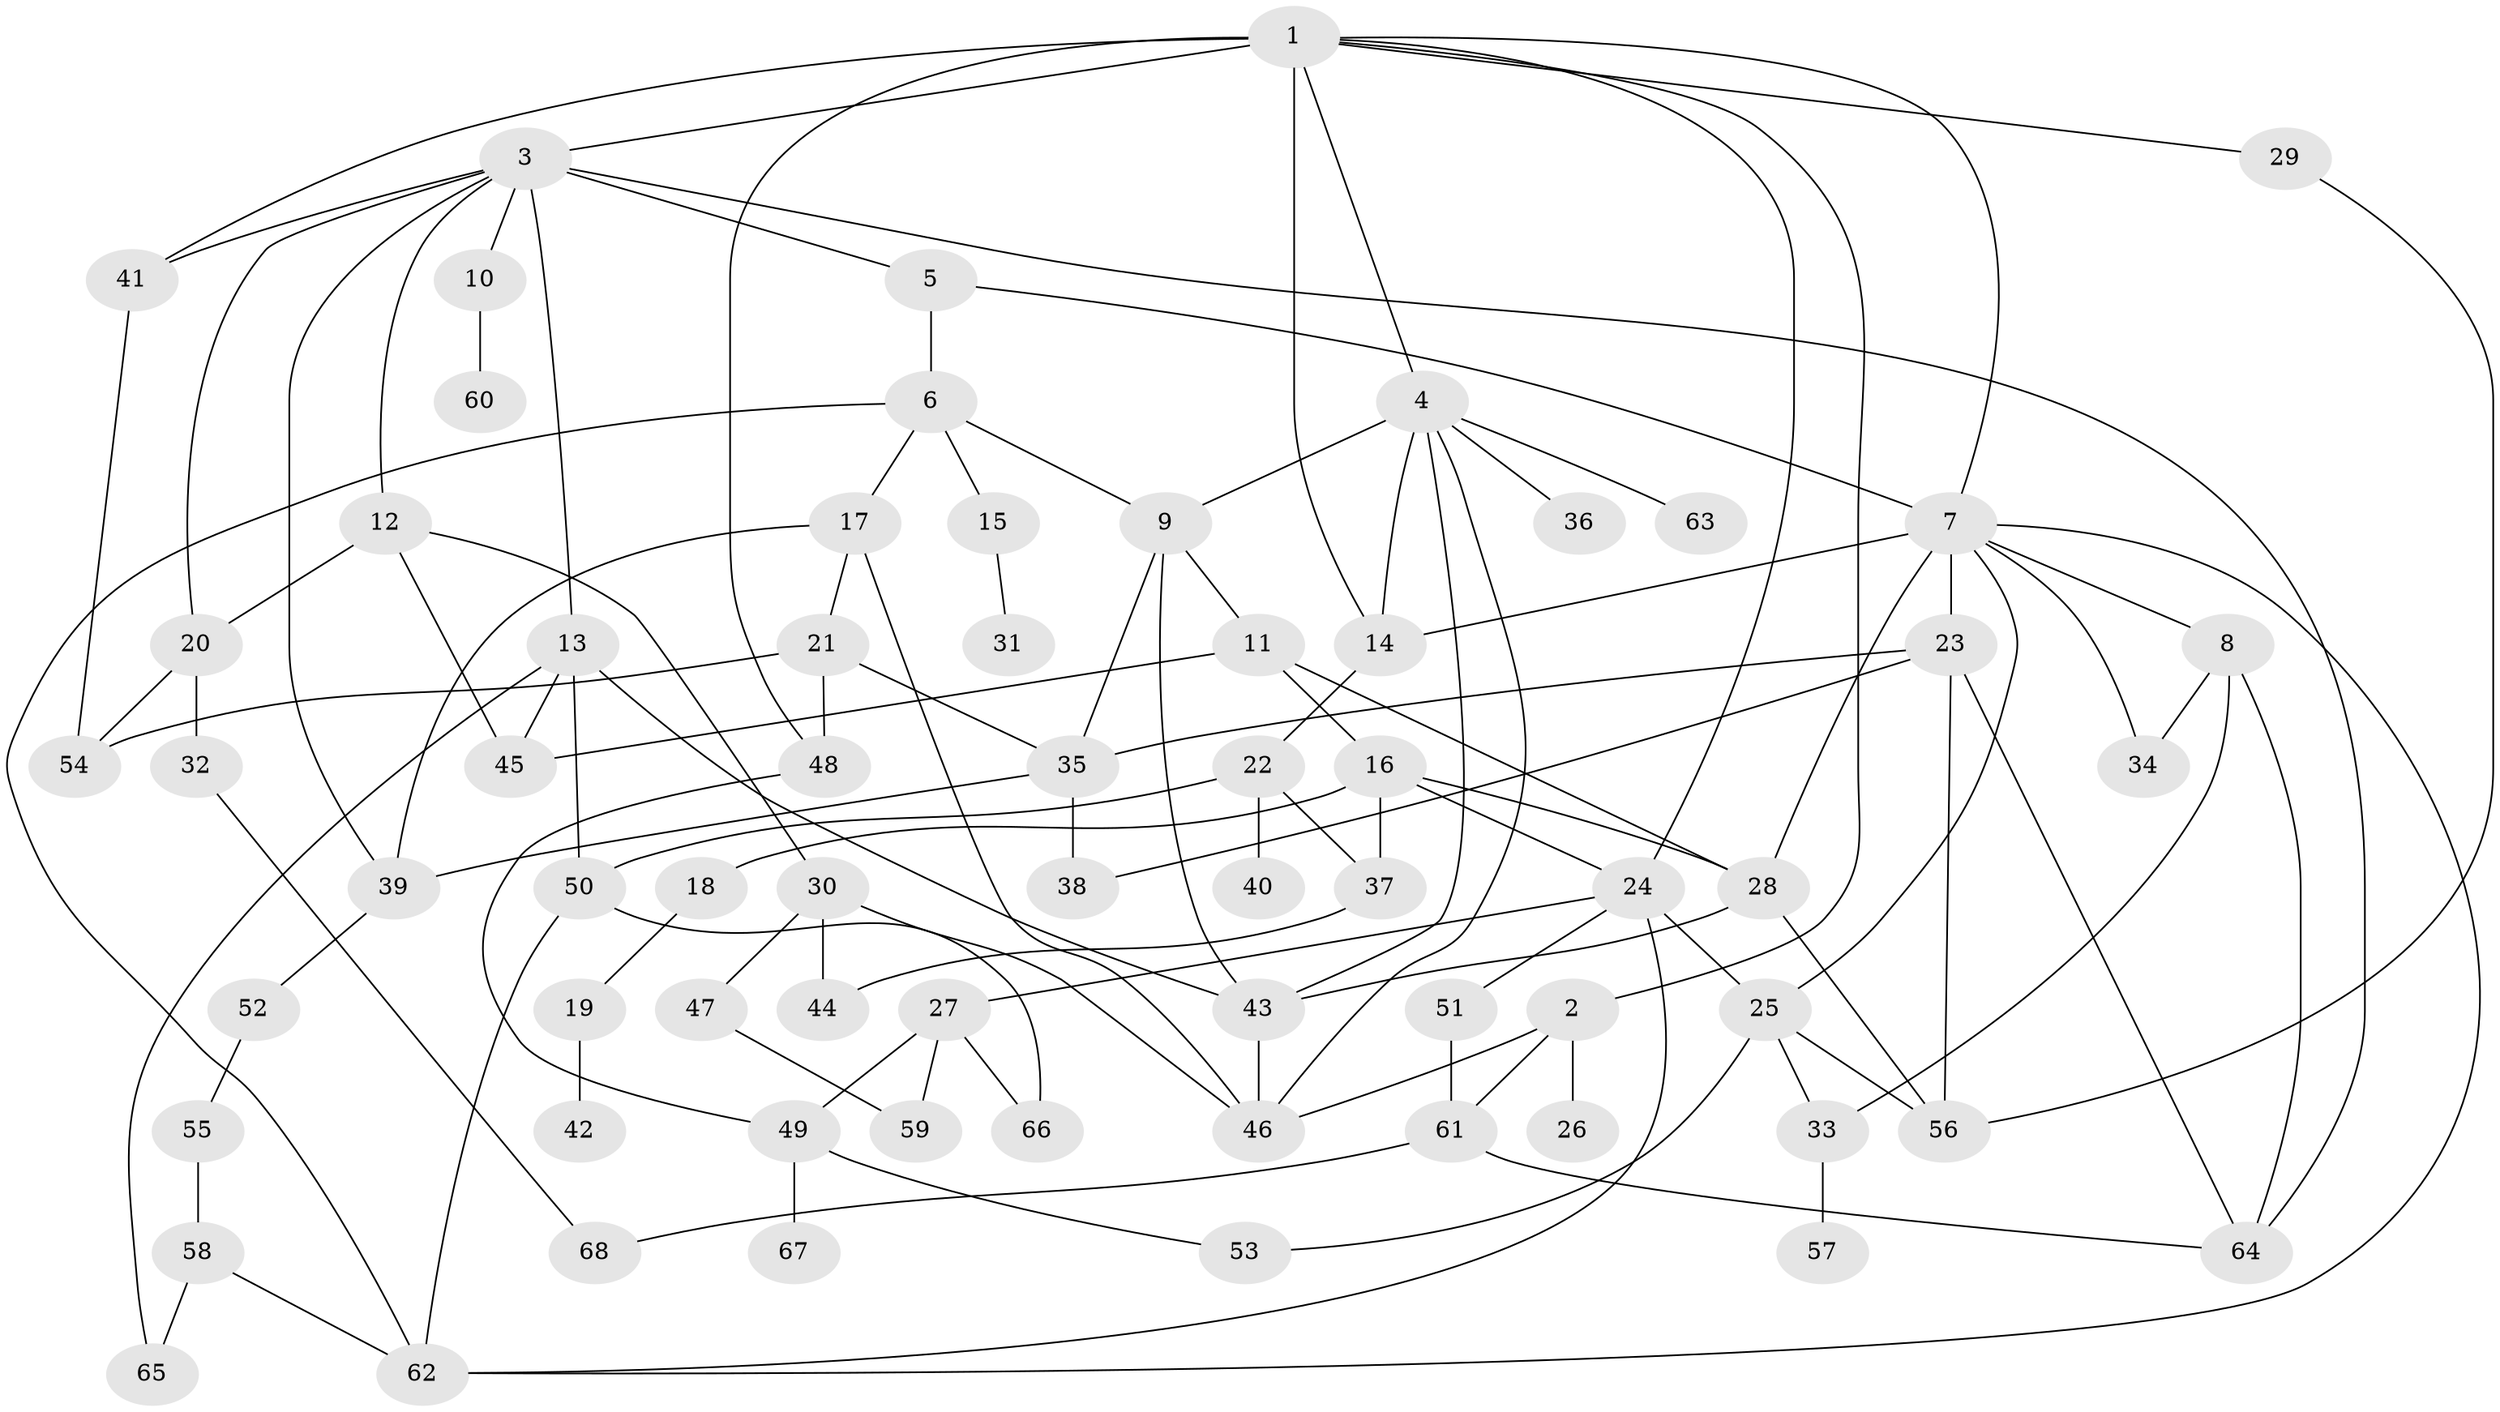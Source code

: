 // original degree distribution, {8: 0.014814814814814815, 4: 0.1259259259259259, 6: 0.037037037037037035, 3: 0.18518518518518517, 5: 0.08888888888888889, 2: 0.3037037037037037, 1: 0.22962962962962963, 7: 0.014814814814814815}
// Generated by graph-tools (version 1.1) at 2025/34/03/09/25 02:34:27]
// undirected, 68 vertices, 116 edges
graph export_dot {
graph [start="1"]
  node [color=gray90,style=filled];
  1;
  2;
  3;
  4;
  5;
  6;
  7;
  8;
  9;
  10;
  11;
  12;
  13;
  14;
  15;
  16;
  17;
  18;
  19;
  20;
  21;
  22;
  23;
  24;
  25;
  26;
  27;
  28;
  29;
  30;
  31;
  32;
  33;
  34;
  35;
  36;
  37;
  38;
  39;
  40;
  41;
  42;
  43;
  44;
  45;
  46;
  47;
  48;
  49;
  50;
  51;
  52;
  53;
  54;
  55;
  56;
  57;
  58;
  59;
  60;
  61;
  62;
  63;
  64;
  65;
  66;
  67;
  68;
  1 -- 2 [weight=1.0];
  1 -- 3 [weight=2.0];
  1 -- 4 [weight=1.0];
  1 -- 7 [weight=1.0];
  1 -- 14 [weight=2.0];
  1 -- 24 [weight=1.0];
  1 -- 29 [weight=1.0];
  1 -- 41 [weight=1.0];
  1 -- 48 [weight=1.0];
  2 -- 26 [weight=1.0];
  2 -- 46 [weight=1.0];
  2 -- 61 [weight=1.0];
  3 -- 5 [weight=1.0];
  3 -- 10 [weight=1.0];
  3 -- 12 [weight=1.0];
  3 -- 13 [weight=1.0];
  3 -- 20 [weight=1.0];
  3 -- 39 [weight=1.0];
  3 -- 41 [weight=1.0];
  3 -- 64 [weight=1.0];
  4 -- 9 [weight=1.0];
  4 -- 14 [weight=1.0];
  4 -- 36 [weight=1.0];
  4 -- 43 [weight=1.0];
  4 -- 46 [weight=1.0];
  4 -- 63 [weight=1.0];
  5 -- 6 [weight=1.0];
  5 -- 7 [weight=1.0];
  6 -- 9 [weight=1.0];
  6 -- 15 [weight=1.0];
  6 -- 17 [weight=1.0];
  6 -- 62 [weight=1.0];
  7 -- 8 [weight=1.0];
  7 -- 14 [weight=2.0];
  7 -- 23 [weight=3.0];
  7 -- 25 [weight=1.0];
  7 -- 28 [weight=2.0];
  7 -- 34 [weight=1.0];
  7 -- 62 [weight=1.0];
  8 -- 33 [weight=1.0];
  8 -- 34 [weight=1.0];
  8 -- 64 [weight=1.0];
  9 -- 11 [weight=1.0];
  9 -- 35 [weight=1.0];
  9 -- 43 [weight=2.0];
  10 -- 60 [weight=1.0];
  11 -- 16 [weight=1.0];
  11 -- 28 [weight=1.0];
  11 -- 45 [weight=1.0];
  12 -- 20 [weight=1.0];
  12 -- 30 [weight=1.0];
  12 -- 45 [weight=1.0];
  13 -- 43 [weight=1.0];
  13 -- 45 [weight=1.0];
  13 -- 50 [weight=1.0];
  13 -- 65 [weight=1.0];
  14 -- 22 [weight=1.0];
  15 -- 31 [weight=1.0];
  16 -- 18 [weight=1.0];
  16 -- 24 [weight=1.0];
  16 -- 28 [weight=1.0];
  16 -- 37 [weight=1.0];
  17 -- 21 [weight=1.0];
  17 -- 39 [weight=1.0];
  17 -- 46 [weight=1.0];
  18 -- 19 [weight=1.0];
  19 -- 42 [weight=1.0];
  20 -- 32 [weight=1.0];
  20 -- 54 [weight=2.0];
  21 -- 35 [weight=1.0];
  21 -- 48 [weight=1.0];
  21 -- 54 [weight=1.0];
  22 -- 37 [weight=1.0];
  22 -- 40 [weight=1.0];
  22 -- 50 [weight=1.0];
  23 -- 35 [weight=3.0];
  23 -- 38 [weight=1.0];
  23 -- 56 [weight=1.0];
  23 -- 64 [weight=1.0];
  24 -- 25 [weight=1.0];
  24 -- 27 [weight=1.0];
  24 -- 51 [weight=1.0];
  24 -- 62 [weight=1.0];
  25 -- 33 [weight=1.0];
  25 -- 53 [weight=1.0];
  25 -- 56 [weight=1.0];
  27 -- 49 [weight=1.0];
  27 -- 59 [weight=1.0];
  27 -- 66 [weight=1.0];
  28 -- 43 [weight=1.0];
  28 -- 56 [weight=1.0];
  29 -- 56 [weight=1.0];
  30 -- 44 [weight=1.0];
  30 -- 46 [weight=1.0];
  30 -- 47 [weight=2.0];
  32 -- 68 [weight=1.0];
  33 -- 57 [weight=1.0];
  35 -- 38 [weight=1.0];
  35 -- 39 [weight=1.0];
  37 -- 44 [weight=1.0];
  39 -- 52 [weight=1.0];
  41 -- 54 [weight=1.0];
  43 -- 46 [weight=1.0];
  47 -- 59 [weight=1.0];
  48 -- 49 [weight=1.0];
  49 -- 53 [weight=1.0];
  49 -- 67 [weight=1.0];
  50 -- 62 [weight=1.0];
  50 -- 66 [weight=1.0];
  51 -- 61 [weight=1.0];
  52 -- 55 [weight=1.0];
  55 -- 58 [weight=1.0];
  58 -- 62 [weight=1.0];
  58 -- 65 [weight=1.0];
  61 -- 64 [weight=1.0];
  61 -- 68 [weight=1.0];
}

